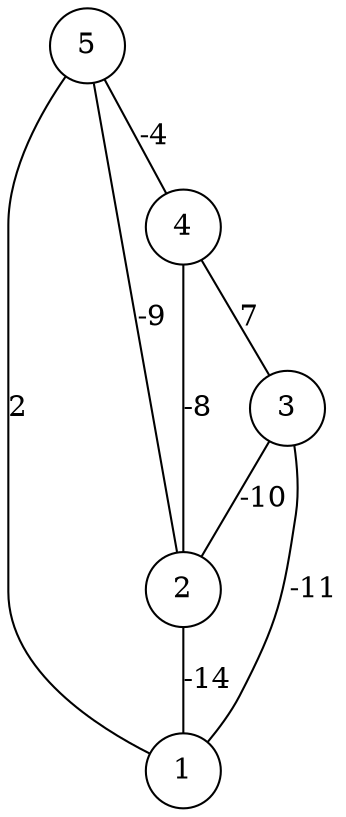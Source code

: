 graph { 
	 fontname="Helvetica,Arial,sans-serif" 
	 node [shape = circle]; 
	 5 -- 1 [label = "2"];
	 5 -- 2 [label = "-9"];
	 5 -- 4 [label = "-4"];
	 4 -- 2 [label = "-8"];
	 4 -- 3 [label = "7"];
	 3 -- 1 [label = "-11"];
	 3 -- 2 [label = "-10"];
	 2 -- 1 [label = "-14"];
	 1;
	 2;
	 3;
	 4;
	 5;
}

